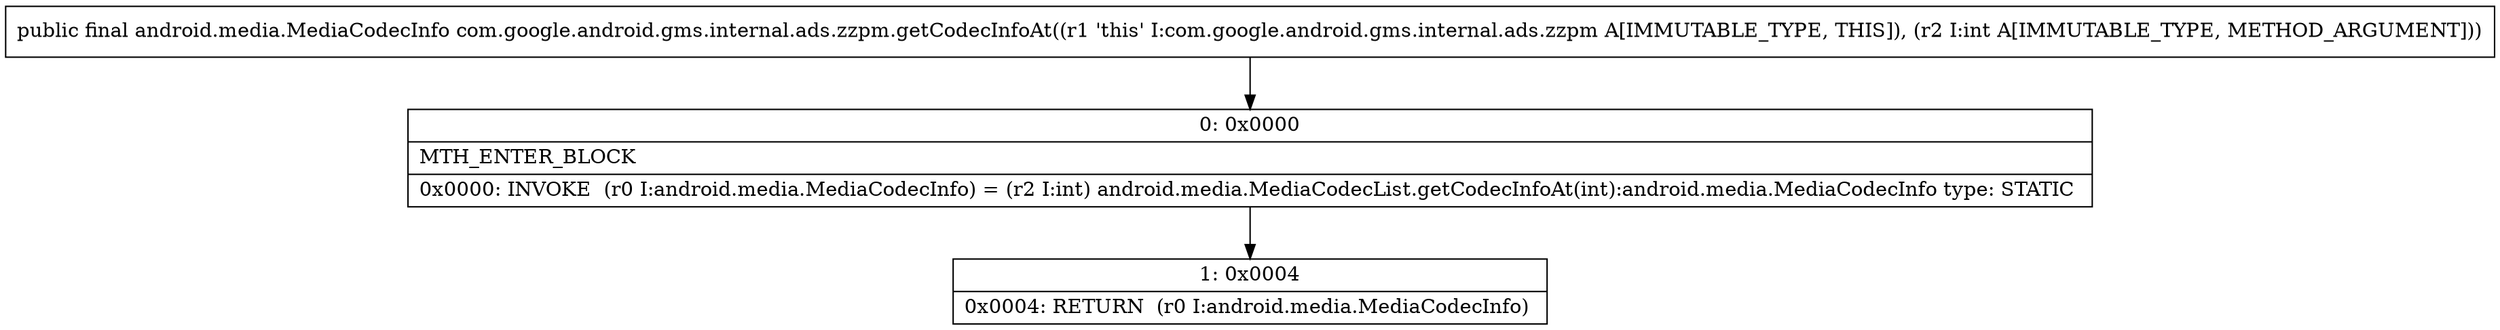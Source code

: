 digraph "CFG forcom.google.android.gms.internal.ads.zzpm.getCodecInfoAt(I)Landroid\/media\/MediaCodecInfo;" {
Node_0 [shape=record,label="{0\:\ 0x0000|MTH_ENTER_BLOCK\l|0x0000: INVOKE  (r0 I:android.media.MediaCodecInfo) = (r2 I:int) android.media.MediaCodecList.getCodecInfoAt(int):android.media.MediaCodecInfo type: STATIC \l}"];
Node_1 [shape=record,label="{1\:\ 0x0004|0x0004: RETURN  (r0 I:android.media.MediaCodecInfo) \l}"];
MethodNode[shape=record,label="{public final android.media.MediaCodecInfo com.google.android.gms.internal.ads.zzpm.getCodecInfoAt((r1 'this' I:com.google.android.gms.internal.ads.zzpm A[IMMUTABLE_TYPE, THIS]), (r2 I:int A[IMMUTABLE_TYPE, METHOD_ARGUMENT])) }"];
MethodNode -> Node_0;
Node_0 -> Node_1;
}


